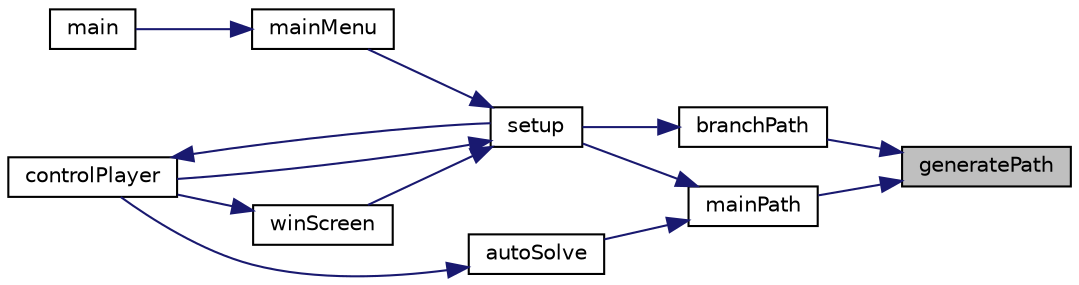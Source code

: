 digraph "generatePath"
{
 // LATEX_PDF_SIZE
  edge [fontname="Helvetica",fontsize="10",labelfontname="Helvetica",labelfontsize="10"];
  node [fontname="Helvetica",fontsize="10",shape=record];
  rankdir="RL";
  Node1 [label="generatePath",height=0.2,width=0.4,color="black", fillcolor="grey75", style="filled", fontcolor="black",tooltip="Randomly generates a path based on the inputs given. Resets the path taken if it gets stuck."];
  Node1 -> Node2 [dir="back",color="midnightblue",fontsize="10",style="solid",fontname="Helvetica"];
  Node2 [label="branchPath",height=0.2,width=0.4,color="black", fillcolor="white", style="filled",URL="$board_creation_8cpp.html#ab910b01bfbb3ad3769434f7378bad58b",tooltip="Generates the branches"];
  Node2 -> Node3 [dir="back",color="midnightblue",fontsize="10",style="solid",fontname="Helvetica"];
  Node3 [label="setup",height=0.2,width=0.4,color="black", fillcolor="white", style="filled",URL="$board_creation_8cpp.html#a8fe1d4553f748a66bafe782483ab0817",tooltip="A setup function before calling in the board creation. Makes a dynamic matrix and variables that will..."];
  Node3 -> Node4 [dir="back",color="midnightblue",fontsize="10",style="solid",fontname="Helvetica"];
  Node4 [label="controlPlayer",height=0.2,width=0.4,color="black", fillcolor="white", style="filled",URL="$player_control_8cpp.html#a59466cadf0833e66779d56c593e9cfaf",tooltip="Takes in player movement and checks its validity. If the move is not invalid change the x,..."];
  Node4 -> Node3 [dir="back",color="midnightblue",fontsize="10",style="solid",fontname="Helvetica"];
  Node3 -> Node5 [dir="back",color="midnightblue",fontsize="10",style="solid",fontname="Helvetica"];
  Node5 [label="mainMenu",height=0.2,width=0.4,color="black", fillcolor="white", style="filled",URL="$main_menu_8cpp.html#ab3002fe8e0074c9e2ecb5b835e5e819f",tooltip="The main menu which holds every other menu and the maze itself"];
  Node5 -> Node6 [dir="back",color="midnightblue",fontsize="10",style="solid",fontname="Helvetica"];
  Node6 [label="main",height=0.2,width=0.4,color="black", fillcolor="white", style="filled",URL="$main_8cpp.html#ae66f6b31b5ad750f1fe042a706a4e3d4",tooltip="The main function"];
  Node3 -> Node7 [dir="back",color="midnightblue",fontsize="10",style="solid",fontname="Helvetica"];
  Node7 [label="winScreen",height=0.2,width=0.4,color="black", fillcolor="white", style="filled",URL="$player_control_8cpp.html#a1977dc8c65ec26b6e2013d032daa7aae",tooltip="Redirects the user to the win screen and prompts them to try another maze"];
  Node7 -> Node4 [dir="back",color="midnightblue",fontsize="10",style="solid",fontname="Helvetica"];
  Node1 -> Node8 [dir="back",color="midnightblue",fontsize="10",style="solid",fontname="Helvetica"];
  Node8 [label="mainPath",height=0.2,width=0.4,color="black", fillcolor="white", style="filled",URL="$board_creation_8cpp.html#a5701285d66b2b6ece48bfba7dda6b935",tooltip="Generates the main path"];
  Node8 -> Node9 [dir="back",color="midnightblue",fontsize="10",style="solid",fontname="Helvetica"];
  Node9 [label="autoSolve",height=0.2,width=0.4,color="black", fillcolor="white", style="filled",URL="$player_control_8cpp.html#ad2cf8205eb5444d8abb1928798711921",tooltip="Autosolves the maze by following a branch back to the main path, reversing the instructions of the ma..."];
  Node9 -> Node4 [dir="back",color="midnightblue",fontsize="10",style="solid",fontname="Helvetica"];
  Node8 -> Node3 [dir="back",color="midnightblue",fontsize="10",style="solid",fontname="Helvetica"];
}

